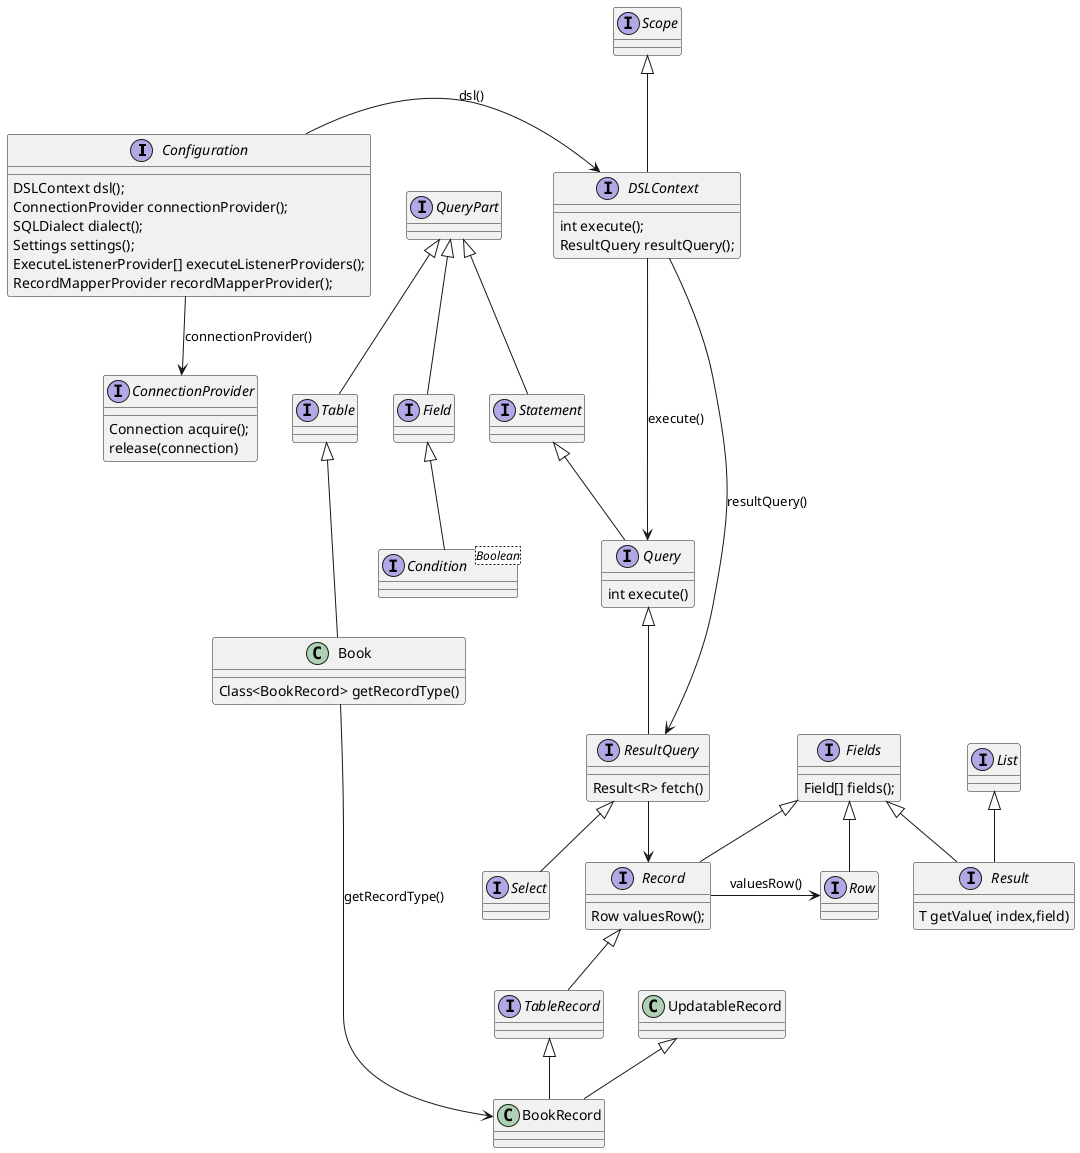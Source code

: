 @startuml
'https://plantuml.com/class-diagram

interface Configuration {
   DSLContext dsl();
   ConnectionProvider connectionProvider();
   SQLDialect dialect();
   Settings settings();
   ExecuteListenerProvider[] executeListenerProviders();
   RecordMapperProvider recordMapperProvider();
}

interface Scope

interface DSLContext extends Scope {
   int execute();
   ResultQuery resultQuery();
}

interface ConnectionProvider {
   Connection acquire();
   release(connection)
}

Configuration -> DSLContext : dsl()
Configuration --> ConnectionProvider : connectionProvider()


interface QueryPart {
}

' any SQL statement
interface Statement extends QueryPart {
}

' Any query
interface Query extends Statement {
   int execute()
}

'  select query
interface ResultQuery extends Query {
   Result<R> fetch()
}

ResultQuery --> Record

' query result
interface Result extends List, Fields {
   T getValue( index,field)
}

interface Fields {
  Field[] fields();
}

' A SELECT statement
interface Select extends ResultQuery {

}

' column expression
interface Field extends QueryPart {

}

' A condition or predicate.
interface Condition<Boolean> extends Field<Boolean> {
}

' A table
interface Table extends QueryPart {

}

' A record essentially combines a list of columns
interface Record extends Fields {
   Row valuesRow();
}

' A row value expression.
interface Row extends Fields {

}

Record -> Row : valuesRow()

DSLContext ---> Query : execute()
DSLContext ---> ResultQuery : resultQuery()

' TableRecord
interface TableRecord extends Record

class Book extends Table {
   Class<BookRecord> getRecordType()
}

Book --> BookRecord: getRecordType()

class BookRecord extends TableRecord, UpdatableRecord



@enduml
